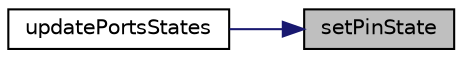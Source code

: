 digraph "setPinState"
{
 // LATEX_PDF_SIZE
  bgcolor="transparent";
  edge [fontname="Helvetica",fontsize="10",labelfontname="Helvetica",labelfontsize="10"];
  node [fontname="Helvetica",fontsize="10",shape=record];
  rankdir="RL";
  Node1 [label="setPinState",height=0.2,width=0.4,color="black", fillcolor="grey75", style="filled", fontcolor="black",tooltip="Set the Pin state for the specified pin."];
  Node1 -> Node2 [dir="back",color="midnightblue",fontsize="10",style="solid",fontname="Helvetica"];
  Node2 [label="updatePortsStates",height=0.2,width=0.4,color="black",URL="$Mk2__3phase__RFdatalog__temp_8ino.html#a44ac46a7ff4e0717bd668d5907b38249",tooltip="update the control ports for each of the physical loads"];
}
